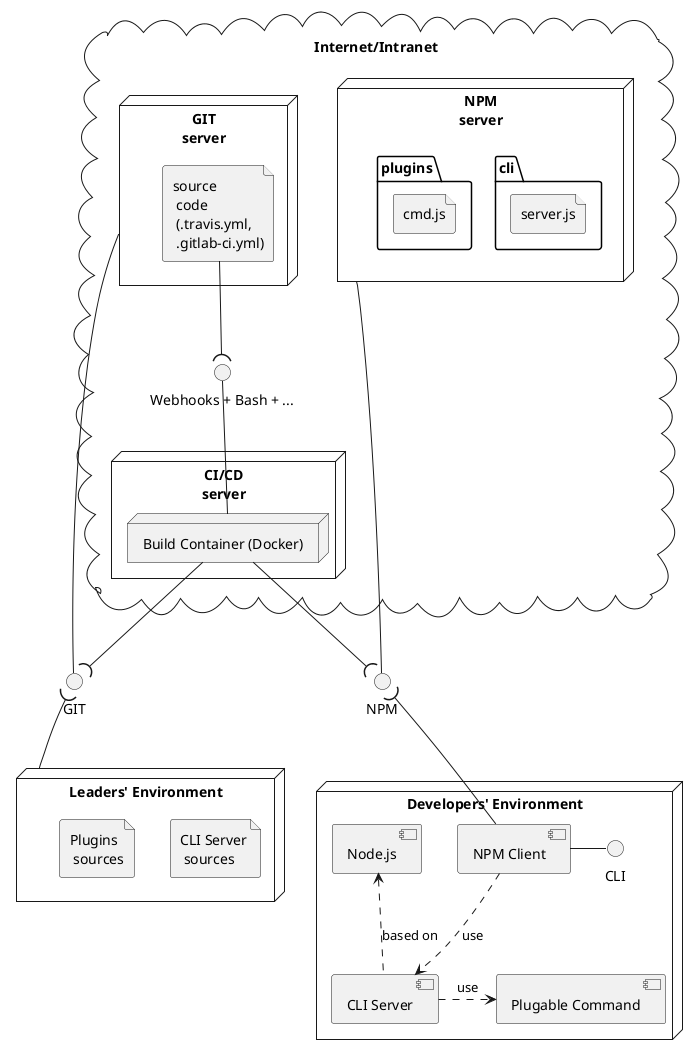 @startuml
cloud "Internet/Intranet" {
    node "GIT\nserver" as gitServer {
        file "source \n code \n (.travis.yml, \n .gitlab-ci.yml)" as SourceCode
    }
    node "<b>CI/CD</b>\n<b>server</b>" as ciServer {
        node "Build Container (Docker)" as ciBuildNode
    }
    node "NPM\nserver" as npmServer  {
        package cli {
            file "server.js"
        }
        package plugins {
            file "cmd.js"
        }
    }
    interface "Webhooks + Bash + ..." as BashInterface

    SourceCode --( BashInterface
    BashInterface -- ciBuildNode
}
interface "GIT" as gitInterface
interface "NPM" as npmInterface

gitServer -- gitInterface
ciBuildNode --( gitInterface
npmServer -- npmInterface
ciBuildNode --( npmInterface

node "Leaders' Environment" as devPC {
    file "CLI Server \n sources"
    file "Plugins \n sources"
}
node "Developers' Environment" as userPC {
    component "NPM Client" as npmClient
    component "Node.js" as nodejs
    component "CLI Server" as CLIServer
    component "Plugable Command" as Plugin
    interface CLI
    nodejs <.. CLIServer: based on
    npmClient ..> CLIServer: use
    CLIServer .> Plugin: use
    npmClient - CLI
}
gitInterface )-- devPC
npmInterface )-- npmClient
@enduml